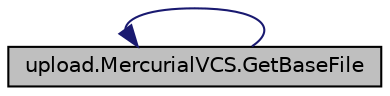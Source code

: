 digraph "upload.MercurialVCS.GetBaseFile"
{
  edge [fontname="Helvetica",fontsize="10",labelfontname="Helvetica",labelfontsize="10"];
  node [fontname="Helvetica",fontsize="10",shape=record];
  rankdir="LR";
  Node45 [label="upload.MercurialVCS.GetBaseFile",height=0.2,width=0.4,color="black", fillcolor="grey75", style="filled", fontcolor="black"];
  Node45 -> Node45 [dir="back",color="midnightblue",fontsize="10",style="solid",fontname="Helvetica"];
}
